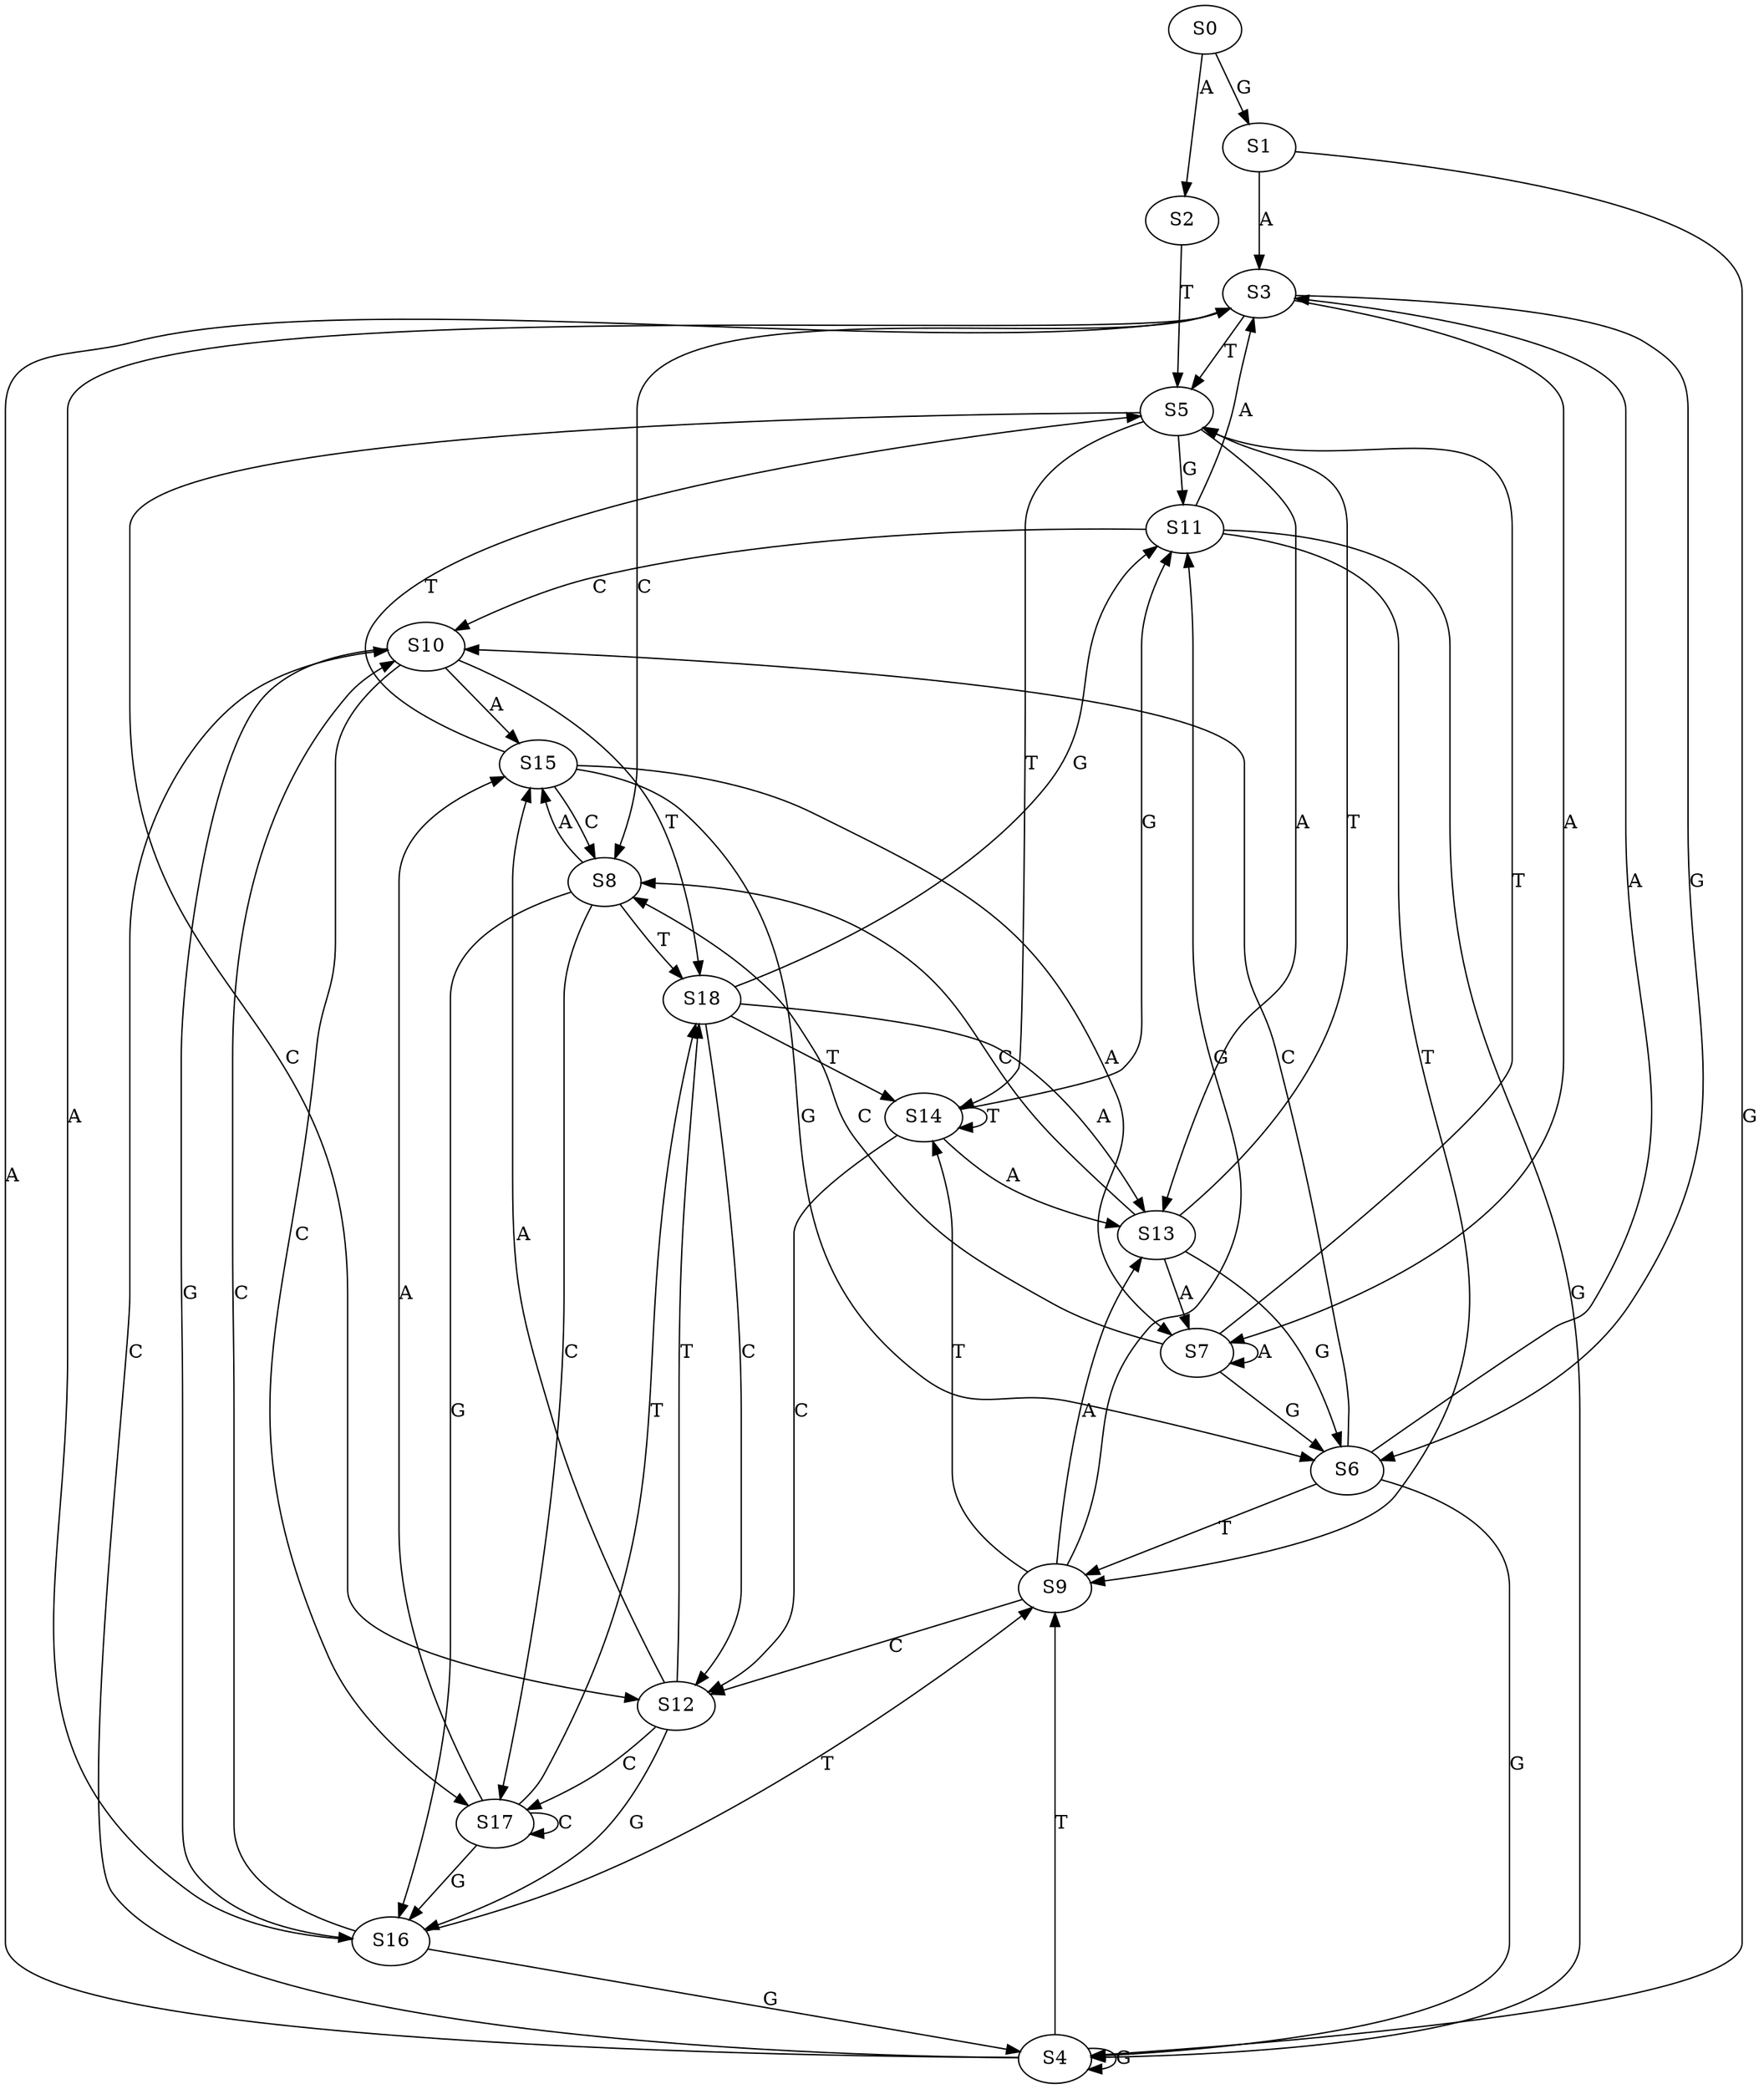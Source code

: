 strict digraph  {
	S0 -> S1 [ label = G ];
	S0 -> S2 [ label = A ];
	S1 -> S3 [ label = A ];
	S1 -> S4 [ label = G ];
	S2 -> S5 [ label = T ];
	S3 -> S6 [ label = G ];
	S3 -> S7 [ label = A ];
	S3 -> S8 [ label = C ];
	S3 -> S5 [ label = T ];
	S4 -> S9 [ label = T ];
	S4 -> S3 [ label = A ];
	S4 -> S10 [ label = C ];
	S4 -> S4 [ label = G ];
	S5 -> S11 [ label = G ];
	S5 -> S12 [ label = C ];
	S5 -> S13 [ label = A ];
	S5 -> S14 [ label = T ];
	S6 -> S9 [ label = T ];
	S6 -> S3 [ label = A ];
	S6 -> S10 [ label = C ];
	S6 -> S4 [ label = G ];
	S7 -> S5 [ label = T ];
	S7 -> S6 [ label = G ];
	S7 -> S7 [ label = A ];
	S7 -> S8 [ label = C ];
	S8 -> S15 [ label = A ];
	S8 -> S16 [ label = G ];
	S8 -> S17 [ label = C ];
	S8 -> S18 [ label = T ];
	S9 -> S13 [ label = A ];
	S9 -> S12 [ label = C ];
	S9 -> S14 [ label = T ];
	S9 -> S11 [ label = G ];
	S10 -> S15 [ label = A ];
	S10 -> S17 [ label = C ];
	S10 -> S18 [ label = T ];
	S10 -> S16 [ label = G ];
	S11 -> S4 [ label = G ];
	S11 -> S9 [ label = T ];
	S11 -> S3 [ label = A ];
	S11 -> S10 [ label = C ];
	S12 -> S15 [ label = A ];
	S12 -> S16 [ label = G ];
	S12 -> S18 [ label = T ];
	S12 -> S17 [ label = C ];
	S13 -> S7 [ label = A ];
	S13 -> S6 [ label = G ];
	S13 -> S8 [ label = C ];
	S13 -> S5 [ label = T ];
	S14 -> S12 [ label = C ];
	S14 -> S13 [ label = A ];
	S14 -> S11 [ label = G ];
	S14 -> S14 [ label = T ];
	S15 -> S7 [ label = A ];
	S15 -> S8 [ label = C ];
	S15 -> S5 [ label = T ];
	S15 -> S6 [ label = G ];
	S16 -> S3 [ label = A ];
	S16 -> S9 [ label = T ];
	S16 -> S4 [ label = G ];
	S16 -> S10 [ label = C ];
	S17 -> S15 [ label = A ];
	S17 -> S18 [ label = T ];
	S17 -> S16 [ label = G ];
	S17 -> S17 [ label = C ];
	S18 -> S13 [ label = A ];
	S18 -> S14 [ label = T ];
	S18 -> S12 [ label = C ];
	S18 -> S11 [ label = G ];
}
